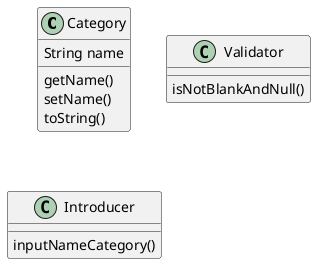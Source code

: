 @startuml
'https://plantuml.com/class-diagram

class Category {
String name
getName()
setName()
toString()
}

class Validator {
isNotBlankAndNull()
}

class Introducer {
inputNameCategory()
}


@enduml